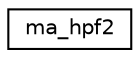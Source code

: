 digraph "Graphical Class Hierarchy"
{
 // LATEX_PDF_SIZE
  edge [fontname="Helvetica",fontsize="10",labelfontname="Helvetica",labelfontsize="10"];
  node [fontname="Helvetica",fontsize="10",shape=record];
  rankdir="LR";
  Node0 [label="ma_hpf2",height=0.2,width=0.4,color="black", fillcolor="white", style="filled",URL="$structma__hpf2.html",tooltip=" "];
}
